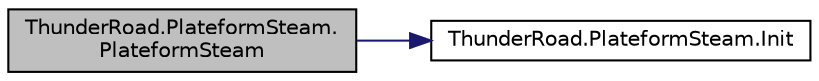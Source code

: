 digraph "ThunderRoad.PlateformSteam.PlateformSteam"
{
 // LATEX_PDF_SIZE
  edge [fontname="Helvetica",fontsize="10",labelfontname="Helvetica",labelfontsize="10"];
  node [fontname="Helvetica",fontsize="10",shape=record];
  rankdir="LR";
  Node1 [label="ThunderRoad.PlateformSteam.\lPlateformSteam",height=0.2,width=0.4,color="black", fillcolor="grey75", style="filled", fontcolor="black",tooltip="Initializes a new instance of the PlateformSteam class."];
  Node1 -> Node2 [color="midnightblue",fontsize="10",style="solid",fontname="Helvetica"];
  Node2 [label="ThunderRoad.PlateformSteam.Init",height=0.2,width=0.4,color="black", fillcolor="white", style="filled",URL="$class_thunder_road_1_1_plateform_steam.html#a11b531ecd204e3832ff01bd92b4753d0",tooltip="Initializes the specified steam application identifier."];
}
